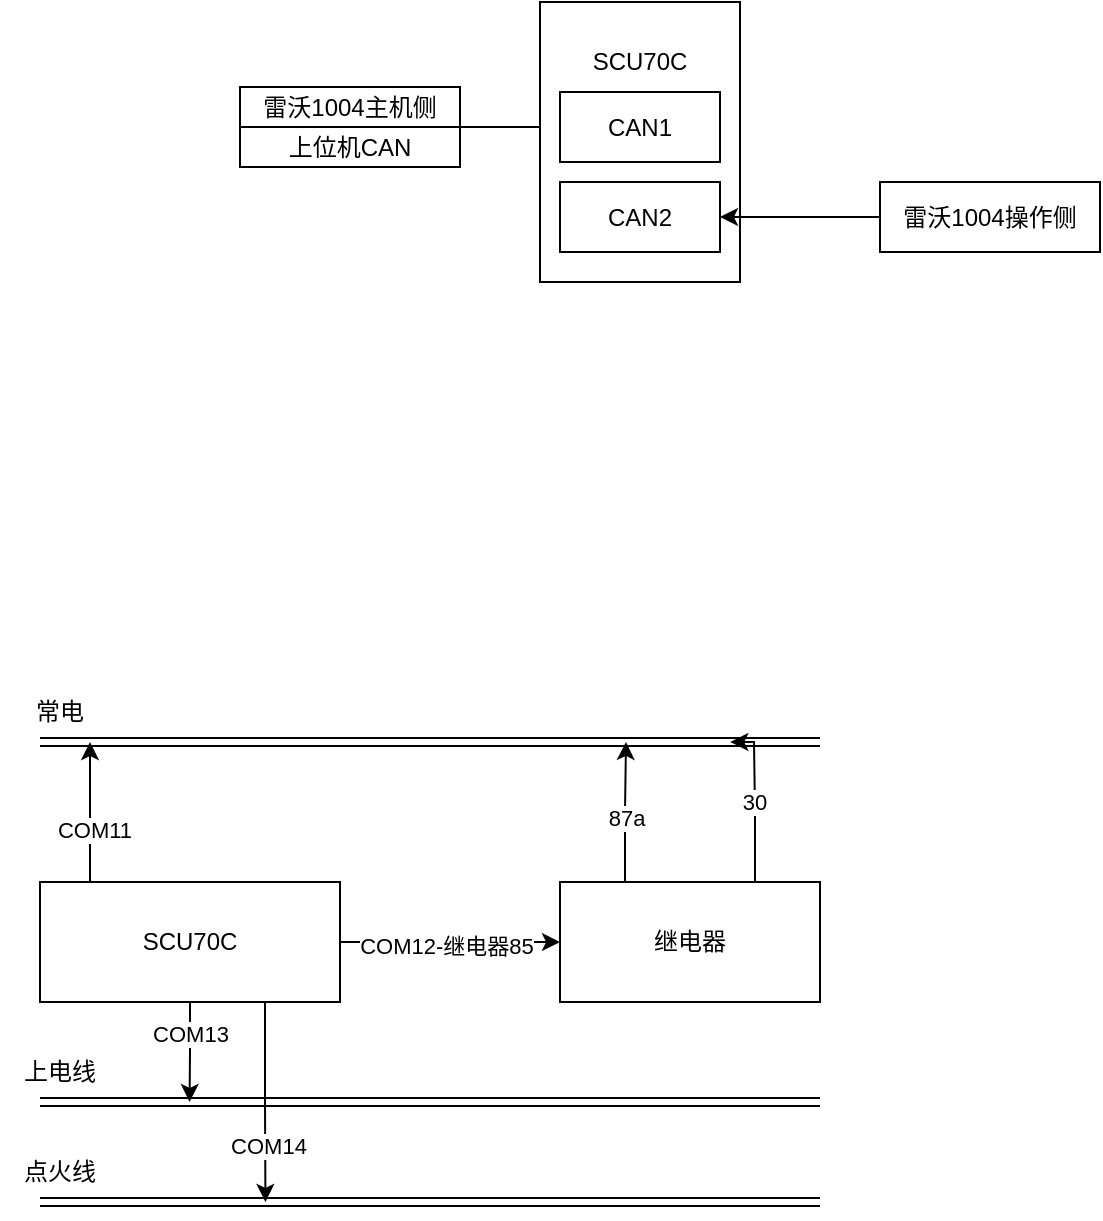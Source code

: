 <mxfile version="24.9.1">
  <diagram name="第 1 页" id="l_ECH8oxYfWLNMfvVX5i">
    <mxGraphModel dx="989" dy="509" grid="1" gridSize="10" guides="1" tooltips="1" connect="1" arrows="1" fold="1" page="1" pageScale="1" pageWidth="827" pageHeight="2000" math="0" shadow="0">
      <root>
        <mxCell id="0" />
        <mxCell id="1" parent="0" />
        <mxCell id="_JeHw44taUDLbDJ89pcT-1" value="雷沃1004主机侧" style="rounded=0;whiteSpace=wrap;html=1;" parent="1" vertex="1">
          <mxGeometry x="230" y="312.5" width="110" height="20" as="geometry" />
        </mxCell>
        <mxCell id="_JeHw44taUDLbDJ89pcT-13" style="edgeStyle=orthogonalEdgeStyle;rounded=0;orthogonalLoop=1;jettySize=auto;html=1;exitX=1;exitY=0;exitDx=0;exitDy=0;entryX=0;entryY=0.5;entryDx=0;entryDy=0;" parent="1" source="_JeHw44taUDLbDJ89pcT-2" target="_JeHw44taUDLbDJ89pcT-6" edge="1">
          <mxGeometry relative="1" as="geometry">
            <Array as="points">
              <mxPoint x="350" y="333" />
              <mxPoint x="350" y="333" />
            </Array>
          </mxGeometry>
        </mxCell>
        <mxCell id="_JeHw44taUDLbDJ89pcT-2" value="上位机CAN" style="rounded=0;whiteSpace=wrap;html=1;" parent="1" vertex="1">
          <mxGeometry x="230" y="332.5" width="110" height="20" as="geometry" />
        </mxCell>
        <mxCell id="_JeHw44taUDLbDJ89pcT-5" value="" style="rounded=0;whiteSpace=wrap;html=1;" parent="1" vertex="1">
          <mxGeometry x="380" y="270" width="100" height="140" as="geometry" />
        </mxCell>
        <mxCell id="_JeHw44taUDLbDJ89pcT-6" value="CAN1" style="rounded=0;whiteSpace=wrap;html=1;" parent="1" vertex="1">
          <mxGeometry x="390" y="315" width="80" height="35" as="geometry" />
        </mxCell>
        <mxCell id="_JeHw44taUDLbDJ89pcT-7" value="CAN2" style="rounded=0;whiteSpace=wrap;html=1;" parent="1" vertex="1">
          <mxGeometry x="390" y="360" width="80" height="35" as="geometry" />
        </mxCell>
        <mxCell id="_JeHw44taUDLbDJ89pcT-8" value="SCU70C" style="text;html=1;align=center;verticalAlign=middle;whiteSpace=wrap;rounded=0;" parent="1" vertex="1">
          <mxGeometry x="400" y="285" width="60" height="30" as="geometry" />
        </mxCell>
        <mxCell id="_JeHw44taUDLbDJ89pcT-12" style="edgeStyle=orthogonalEdgeStyle;rounded=0;orthogonalLoop=1;jettySize=auto;html=1;exitX=0;exitY=0.5;exitDx=0;exitDy=0;entryX=1;entryY=0.5;entryDx=0;entryDy=0;" parent="1" source="_JeHw44taUDLbDJ89pcT-11" target="_JeHw44taUDLbDJ89pcT-7" edge="1">
          <mxGeometry relative="1" as="geometry" />
        </mxCell>
        <mxCell id="_JeHw44taUDLbDJ89pcT-11" value="雷沃1004操作侧" style="rounded=0;whiteSpace=wrap;html=1;" parent="1" vertex="1">
          <mxGeometry x="550" y="360" width="110" height="35" as="geometry" />
        </mxCell>
        <mxCell id="CjQttdrV0kwuXbqqRcEo-1" value="" style="shape=link;html=1;rounded=0;" edge="1" parent="1">
          <mxGeometry width="100" relative="1" as="geometry">
            <mxPoint x="130" y="640" as="sourcePoint" />
            <mxPoint x="520" y="640" as="targetPoint" />
          </mxGeometry>
        </mxCell>
        <mxCell id="CjQttdrV0kwuXbqqRcEo-2" value="常电" style="text;html=1;align=center;verticalAlign=middle;whiteSpace=wrap;rounded=0;" vertex="1" parent="1">
          <mxGeometry x="110" y="610" width="60" height="30" as="geometry" />
        </mxCell>
        <mxCell id="CjQttdrV0kwuXbqqRcEo-5" style="edgeStyle=orthogonalEdgeStyle;rounded=0;orthogonalLoop=1;jettySize=auto;html=1;exitX=0.25;exitY=0;exitDx=0;exitDy=0;entryX=0.75;entryY=1;entryDx=0;entryDy=0;" edge="1" parent="1" source="CjQttdrV0kwuXbqqRcEo-4" target="CjQttdrV0kwuXbqqRcEo-2">
          <mxGeometry relative="1" as="geometry">
            <Array as="points">
              <mxPoint x="155" y="710" />
            </Array>
          </mxGeometry>
        </mxCell>
        <mxCell id="CjQttdrV0kwuXbqqRcEo-6" value="COM11" style="edgeLabel;html=1;align=center;verticalAlign=middle;resizable=0;points=[];" vertex="1" connectable="0" parent="CjQttdrV0kwuXbqqRcEo-5">
          <mxGeometry x="-0.065" y="-2" relative="1" as="geometry">
            <mxPoint as="offset" />
          </mxGeometry>
        </mxCell>
        <mxCell id="CjQttdrV0kwuXbqqRcEo-12" style="edgeStyle=orthogonalEdgeStyle;rounded=0;orthogonalLoop=1;jettySize=auto;html=1;exitX=1;exitY=0.5;exitDx=0;exitDy=0;entryX=0;entryY=0.5;entryDx=0;entryDy=0;" edge="1" parent="1" source="CjQttdrV0kwuXbqqRcEo-4" target="CjQttdrV0kwuXbqqRcEo-7">
          <mxGeometry relative="1" as="geometry" />
        </mxCell>
        <mxCell id="CjQttdrV0kwuXbqqRcEo-13" value="COM12-继电器85" style="edgeLabel;html=1;align=center;verticalAlign=middle;resizable=0;points=[];" vertex="1" connectable="0" parent="CjQttdrV0kwuXbqqRcEo-12">
          <mxGeometry x="-0.036" y="-2" relative="1" as="geometry">
            <mxPoint as="offset" />
          </mxGeometry>
        </mxCell>
        <mxCell id="CjQttdrV0kwuXbqqRcEo-19" style="edgeStyle=orthogonalEdgeStyle;rounded=0;orthogonalLoop=1;jettySize=auto;html=1;exitX=0.5;exitY=1;exitDx=0;exitDy=0;" edge="1" parent="1" source="CjQttdrV0kwuXbqqRcEo-4">
          <mxGeometry relative="1" as="geometry">
            <mxPoint x="204.793" y="820" as="targetPoint" />
          </mxGeometry>
        </mxCell>
        <mxCell id="CjQttdrV0kwuXbqqRcEo-22" value="COM13" style="edgeLabel;html=1;align=center;verticalAlign=middle;resizable=0;points=[];" vertex="1" connectable="0" parent="CjQttdrV0kwuXbqqRcEo-19">
          <mxGeometry x="-0.357" relative="1" as="geometry">
            <mxPoint as="offset" />
          </mxGeometry>
        </mxCell>
        <mxCell id="CjQttdrV0kwuXbqqRcEo-20" style="edgeStyle=orthogonalEdgeStyle;rounded=0;orthogonalLoop=1;jettySize=auto;html=1;exitX=0.75;exitY=1;exitDx=0;exitDy=0;" edge="1" parent="1" source="CjQttdrV0kwuXbqqRcEo-4">
          <mxGeometry relative="1" as="geometry">
            <mxPoint x="242.724" y="870" as="targetPoint" />
          </mxGeometry>
        </mxCell>
        <mxCell id="CjQttdrV0kwuXbqqRcEo-21" value="COM14" style="edgeLabel;html=1;align=center;verticalAlign=middle;resizable=0;points=[];" vertex="1" connectable="0" parent="CjQttdrV0kwuXbqqRcEo-20">
          <mxGeometry x="0.444" y="1" relative="1" as="geometry">
            <mxPoint as="offset" />
          </mxGeometry>
        </mxCell>
        <mxCell id="CjQttdrV0kwuXbqqRcEo-4" value="SCU70C" style="rounded=0;whiteSpace=wrap;html=1;" vertex="1" parent="1">
          <mxGeometry x="130" y="710" width="150" height="60" as="geometry" />
        </mxCell>
        <mxCell id="CjQttdrV0kwuXbqqRcEo-8" style="edgeStyle=orthogonalEdgeStyle;rounded=0;orthogonalLoop=1;jettySize=auto;html=1;exitX=0.25;exitY=0;exitDx=0;exitDy=0;" edge="1" parent="1" source="CjQttdrV0kwuXbqqRcEo-7">
          <mxGeometry relative="1" as="geometry">
            <mxPoint x="423" y="640" as="targetPoint" />
            <Array as="points">
              <mxPoint x="423" y="675" />
              <mxPoint x="423" y="640" />
            </Array>
          </mxGeometry>
        </mxCell>
        <mxCell id="CjQttdrV0kwuXbqqRcEo-10" value="87a" style="edgeLabel;html=1;align=center;verticalAlign=middle;resizable=0;points=[];" vertex="1" connectable="0" parent="CjQttdrV0kwuXbqqRcEo-8">
          <mxGeometry x="-0.01" y="-2" relative="1" as="geometry">
            <mxPoint y="1" as="offset" />
          </mxGeometry>
        </mxCell>
        <mxCell id="CjQttdrV0kwuXbqqRcEo-9" style="edgeStyle=orthogonalEdgeStyle;rounded=0;orthogonalLoop=1;jettySize=auto;html=1;exitX=0.75;exitY=0;exitDx=0;exitDy=0;" edge="1" parent="1" source="CjQttdrV0kwuXbqqRcEo-7">
          <mxGeometry relative="1" as="geometry">
            <mxPoint x="475.138" y="640" as="targetPoint" />
            <Array as="points">
              <mxPoint x="487" y="675" />
              <mxPoint x="487" y="640" />
            </Array>
          </mxGeometry>
        </mxCell>
        <mxCell id="CjQttdrV0kwuXbqqRcEo-11" value="30" style="edgeLabel;html=1;align=center;verticalAlign=middle;resizable=0;points=[];" vertex="1" connectable="0" parent="CjQttdrV0kwuXbqqRcEo-9">
          <mxGeometry x="-0.019" relative="1" as="geometry">
            <mxPoint as="offset" />
          </mxGeometry>
        </mxCell>
        <mxCell id="CjQttdrV0kwuXbqqRcEo-7" value="继电器" style="rounded=0;whiteSpace=wrap;html=1;" vertex="1" parent="1">
          <mxGeometry x="390" y="710" width="130" height="60" as="geometry" />
        </mxCell>
        <mxCell id="CjQttdrV0kwuXbqqRcEo-15" value="" style="shape=link;html=1;rounded=0;" edge="1" parent="1">
          <mxGeometry width="100" relative="1" as="geometry">
            <mxPoint x="130" y="820" as="sourcePoint" />
            <mxPoint x="520" y="820" as="targetPoint" />
          </mxGeometry>
        </mxCell>
        <mxCell id="CjQttdrV0kwuXbqqRcEo-16" value="上电线" style="text;html=1;align=center;verticalAlign=middle;whiteSpace=wrap;rounded=0;" vertex="1" parent="1">
          <mxGeometry x="110" y="790" width="60" height="30" as="geometry" />
        </mxCell>
        <mxCell id="CjQttdrV0kwuXbqqRcEo-17" value="" style="shape=link;html=1;rounded=0;" edge="1" parent="1">
          <mxGeometry width="100" relative="1" as="geometry">
            <mxPoint x="130" y="870" as="sourcePoint" />
            <mxPoint x="520" y="870" as="targetPoint" />
          </mxGeometry>
        </mxCell>
        <mxCell id="CjQttdrV0kwuXbqqRcEo-18" value="点火线" style="text;html=1;align=center;verticalAlign=middle;whiteSpace=wrap;rounded=0;" vertex="1" parent="1">
          <mxGeometry x="110" y="840" width="60" height="30" as="geometry" />
        </mxCell>
      </root>
    </mxGraphModel>
  </diagram>
</mxfile>
